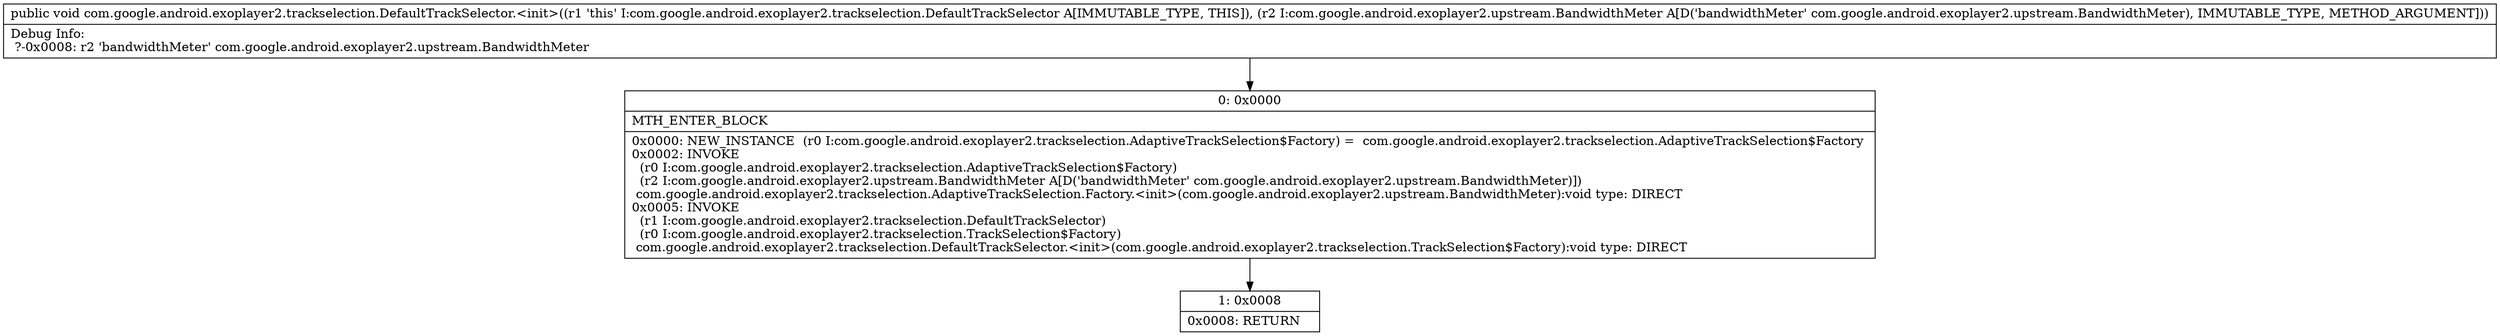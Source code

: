 digraph "CFG forcom.google.android.exoplayer2.trackselection.DefaultTrackSelector.\<init\>(Lcom\/google\/android\/exoplayer2\/upstream\/BandwidthMeter;)V" {
Node_0 [shape=record,label="{0\:\ 0x0000|MTH_ENTER_BLOCK\l|0x0000: NEW_INSTANCE  (r0 I:com.google.android.exoplayer2.trackselection.AdaptiveTrackSelection$Factory) =  com.google.android.exoplayer2.trackselection.AdaptiveTrackSelection$Factory \l0x0002: INVOKE  \l  (r0 I:com.google.android.exoplayer2.trackselection.AdaptiveTrackSelection$Factory)\l  (r2 I:com.google.android.exoplayer2.upstream.BandwidthMeter A[D('bandwidthMeter' com.google.android.exoplayer2.upstream.BandwidthMeter)])\l com.google.android.exoplayer2.trackselection.AdaptiveTrackSelection.Factory.\<init\>(com.google.android.exoplayer2.upstream.BandwidthMeter):void type: DIRECT \l0x0005: INVOKE  \l  (r1 I:com.google.android.exoplayer2.trackselection.DefaultTrackSelector)\l  (r0 I:com.google.android.exoplayer2.trackselection.TrackSelection$Factory)\l com.google.android.exoplayer2.trackselection.DefaultTrackSelector.\<init\>(com.google.android.exoplayer2.trackselection.TrackSelection$Factory):void type: DIRECT \l}"];
Node_1 [shape=record,label="{1\:\ 0x0008|0x0008: RETURN   \l}"];
MethodNode[shape=record,label="{public void com.google.android.exoplayer2.trackselection.DefaultTrackSelector.\<init\>((r1 'this' I:com.google.android.exoplayer2.trackselection.DefaultTrackSelector A[IMMUTABLE_TYPE, THIS]), (r2 I:com.google.android.exoplayer2.upstream.BandwidthMeter A[D('bandwidthMeter' com.google.android.exoplayer2.upstream.BandwidthMeter), IMMUTABLE_TYPE, METHOD_ARGUMENT]))  | Debug Info:\l  ?\-0x0008: r2 'bandwidthMeter' com.google.android.exoplayer2.upstream.BandwidthMeter\l}"];
MethodNode -> Node_0;
Node_0 -> Node_1;
}

